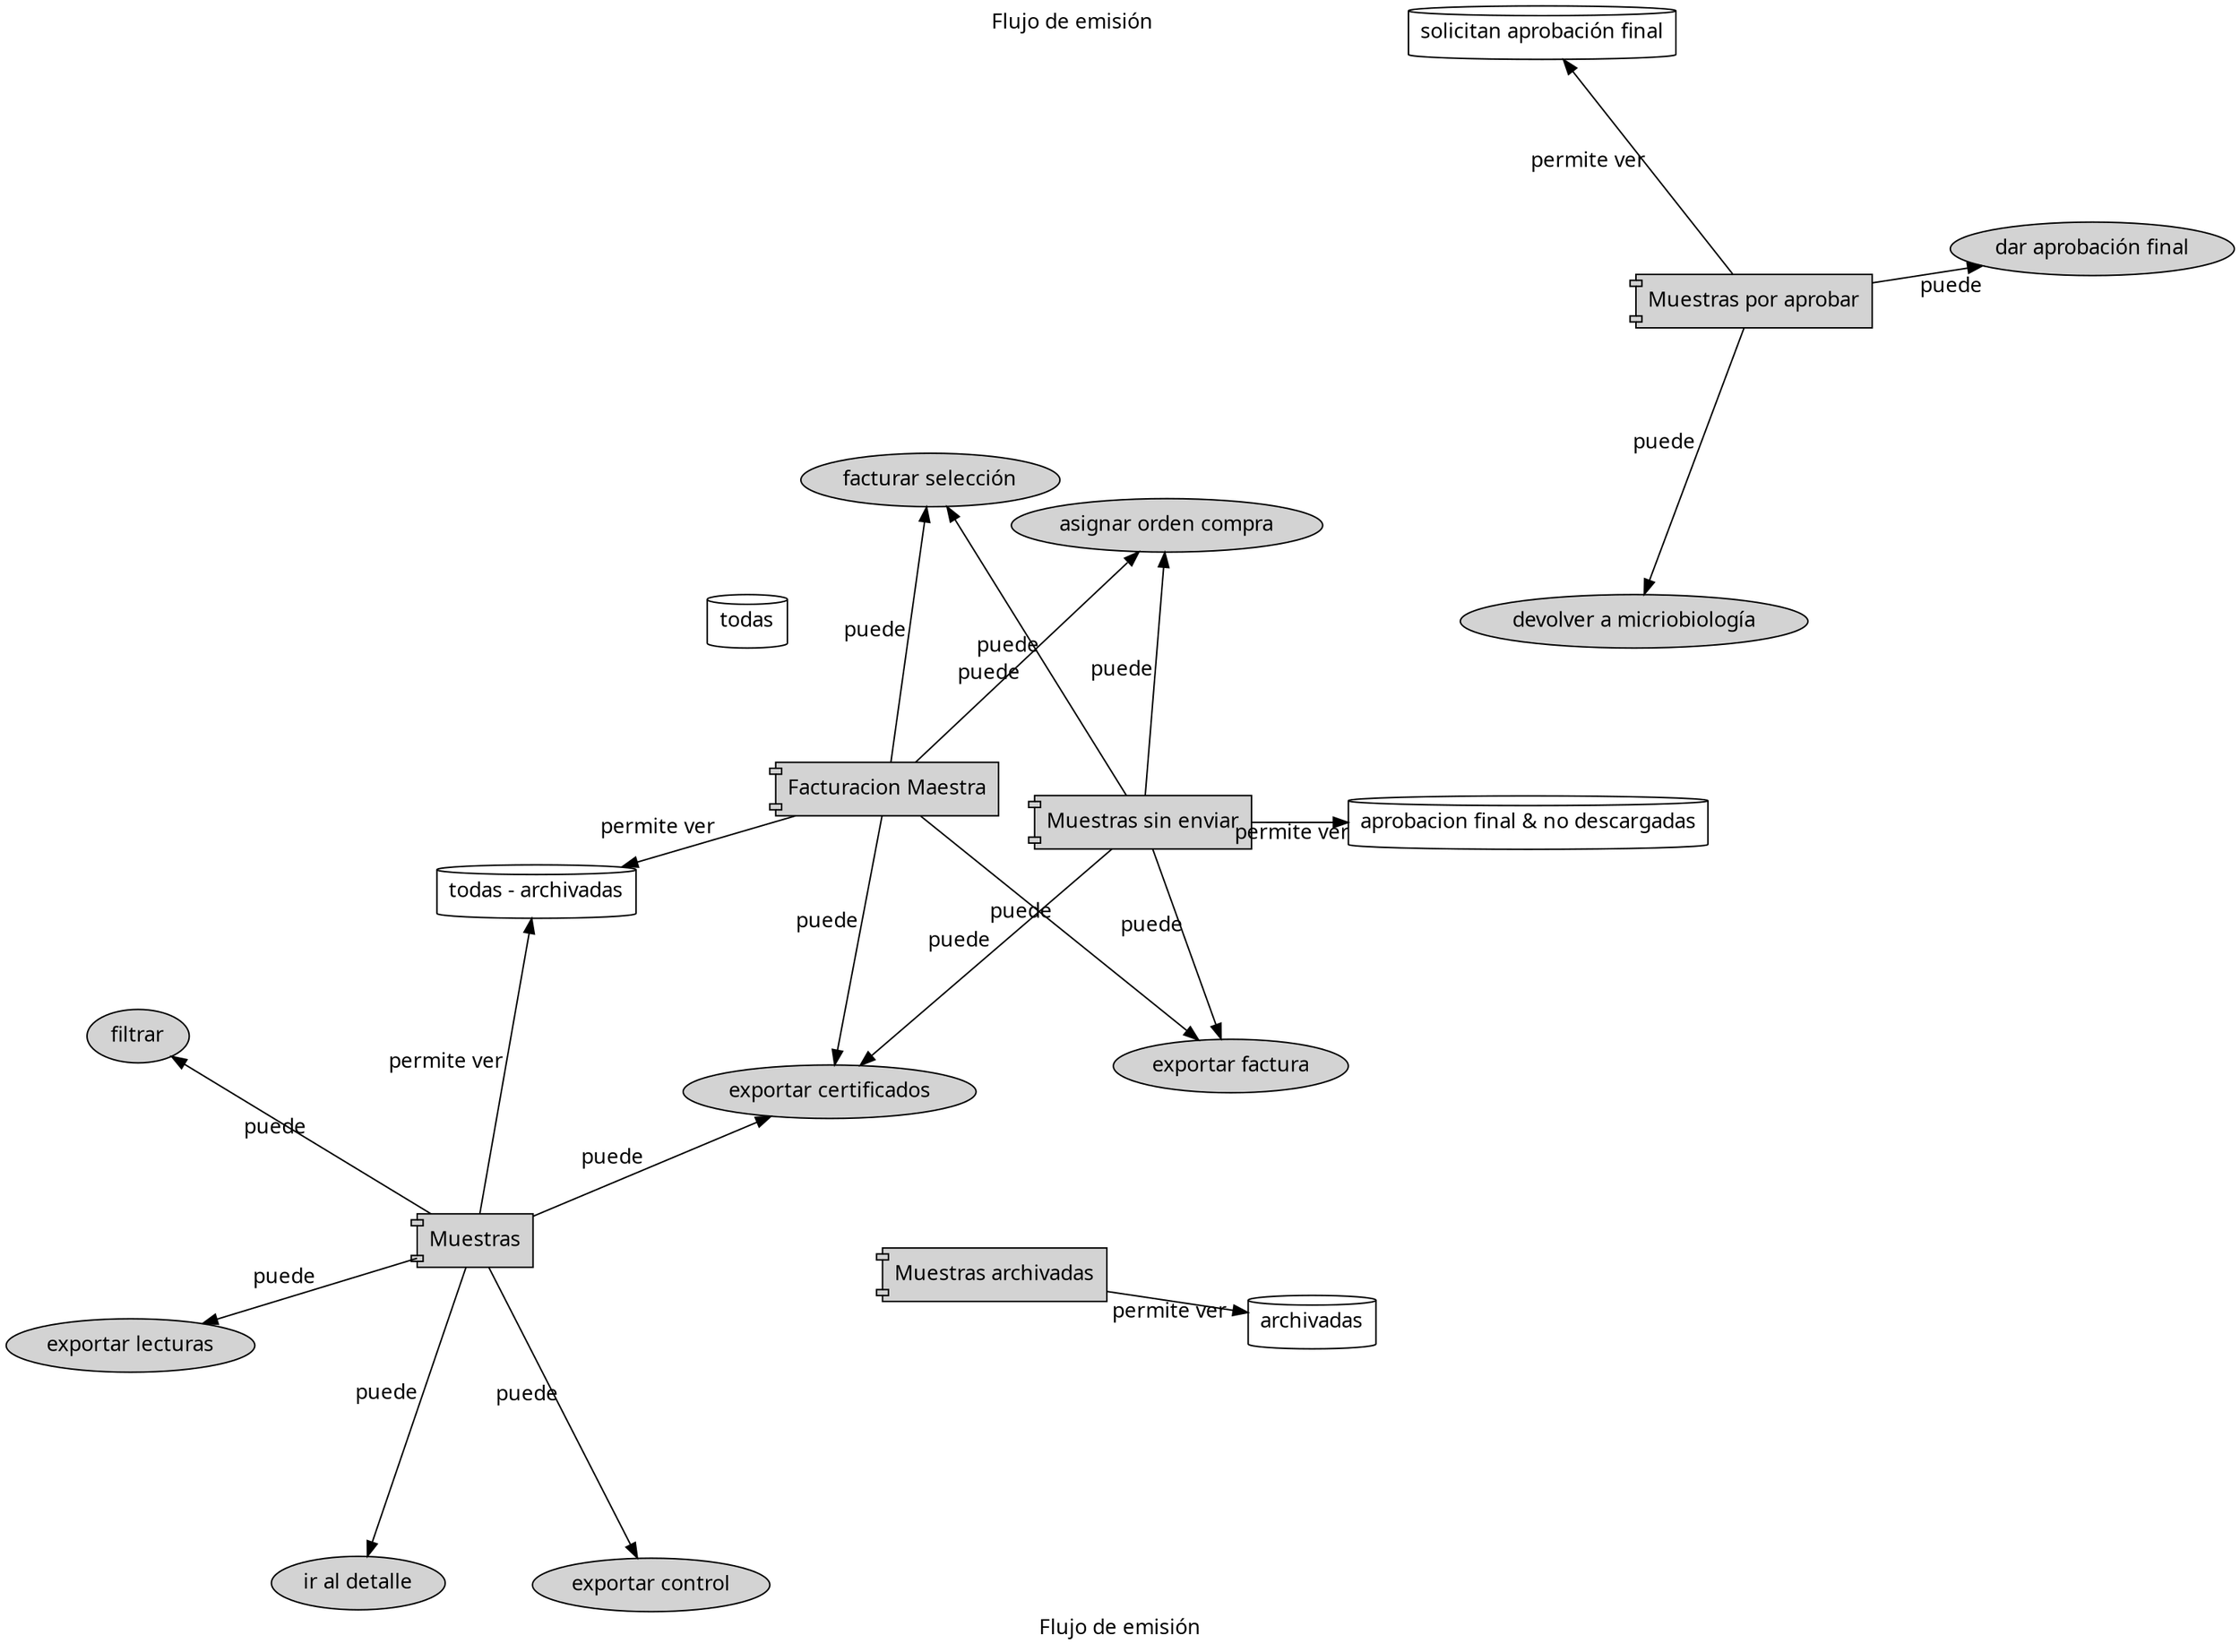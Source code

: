 digraph G {
    graph [fontname = "Handlee"];
    node [fontname = "Handlee"];
    edge [fontname = "Handlee", len=3, label="puede"];
    layout=neato

    bgcolor=white;
    label="Flujo de emisión"

    subgraph cluster_vistas {
	style=filled;
	color=invis;


	node [style=filled, bgcolor=white, shape=component;]
	maestra  [label="Muestras"]
	por_aprobar [label="Muestras por aprobar"]
	sin_enviar [label="Muestras sin enviar"]
	facturacion [label="Facturacion Maestra"]
	archivadas [label="Muestras archivadas"]
    }

    subgraph cluster_acciones {
	style=filled;
	color=invis;
	
	node [style=filled, bgcolor=white]
	aprobar_muestra [label="dar aprobación final"]
	devolver_muestra [label="devolver a micriobiología"]
	facturar_seleccion [label="facturar selección"]
	orden_compra_seleccion [label="asignar orden compra"]
	filtrar [label="filtrar"]
	exportar_certificados [label="exportar certificados"]
	exportar_control [label="exportar control"]
	exportar_lecturas [label="exportar lecturas"]
	exportar_factura [label="exportar factura"]
	detalle_muestra [label="ir al detalle"]
	
}

subgraph cluster_db {
    node [shape=cylinder]
    color=invis;
    todas
    todas_sin_archivadas [label="todas - archivadas"]
    db_sin_enviar [label="aprobacion final & no descargadas"]
    db_por_aprobar [label="solicitan aprobación final"]
    db_archivadas [label="archivadas"]
}

maestra -> todas_sin_archivadas [label="permite ver"]
maestra -> exportar_control 
maestra -> exportar_lecturas
maestra -> exportar_certificados 
maestra -> filtrar 
maestra -> detalle_muestra

por_aprobar -> aprobar_muestra
por_aprobar -> devolver_muestra
por_aprobar -> db_por_aprobar [label="permite ver "]

sin_enviar -> db_sin_enviar [label="permite ver"]
sin_enviar -> exportar_factura
sin_enviar -> facturar_seleccion
sin_enviar -> orden_compra_seleccion
sin_enviar -> exportar_certificados

facturacion -> todas_sin_archivadas [label="permite ver"]
facturacion -> exportar_factura
facturacion -> facturar_seleccion
facturacion -> orden_compra_seleccion
facturacion -> exportar_certificados

archivadas -> db_archivadas [label="permite ver"]
}
